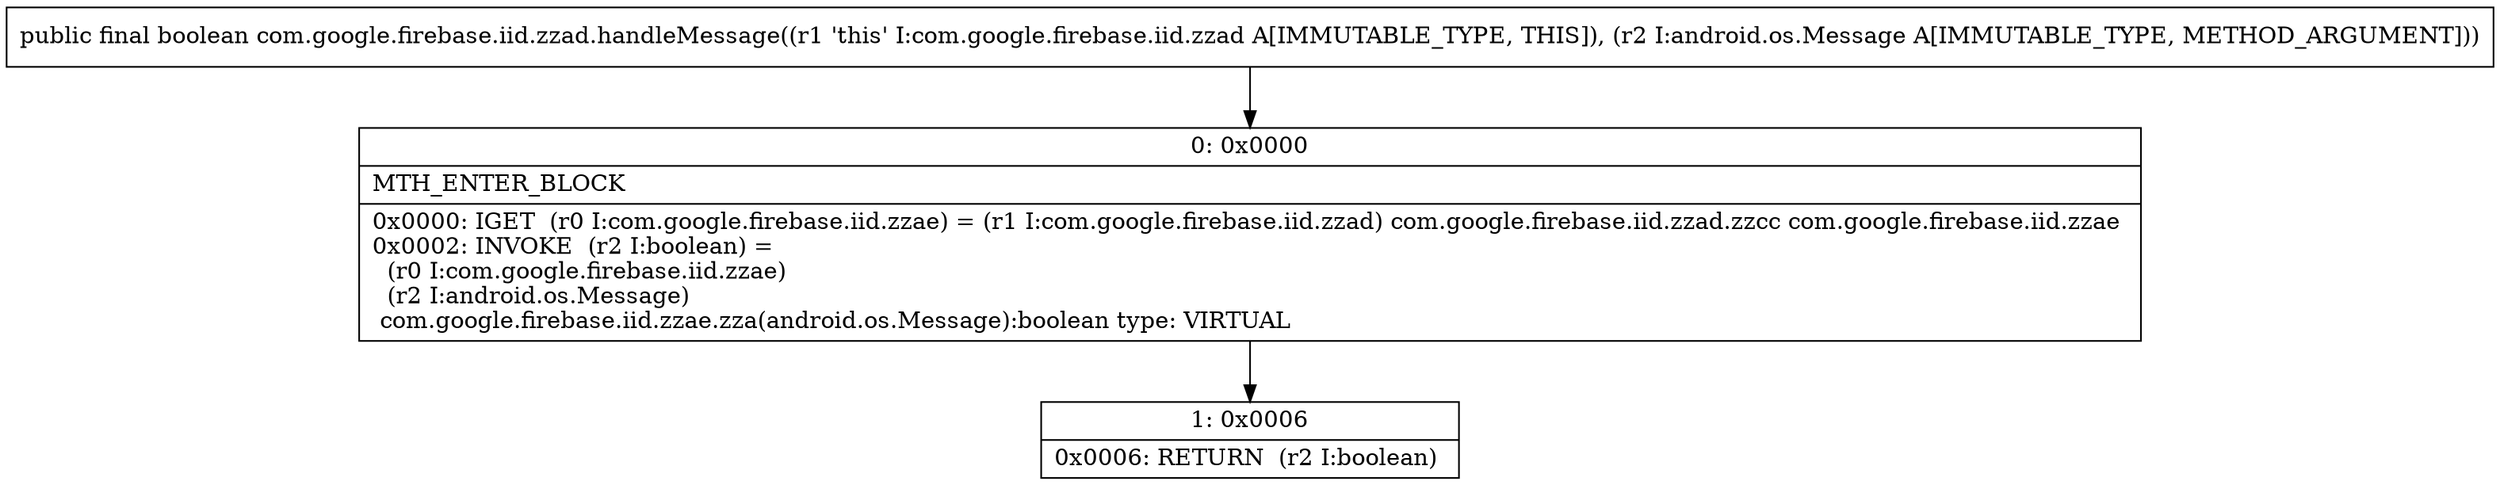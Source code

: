 digraph "CFG forcom.google.firebase.iid.zzad.handleMessage(Landroid\/os\/Message;)Z" {
Node_0 [shape=record,label="{0\:\ 0x0000|MTH_ENTER_BLOCK\l|0x0000: IGET  (r0 I:com.google.firebase.iid.zzae) = (r1 I:com.google.firebase.iid.zzad) com.google.firebase.iid.zzad.zzcc com.google.firebase.iid.zzae \l0x0002: INVOKE  (r2 I:boolean) = \l  (r0 I:com.google.firebase.iid.zzae)\l  (r2 I:android.os.Message)\l com.google.firebase.iid.zzae.zza(android.os.Message):boolean type: VIRTUAL \l}"];
Node_1 [shape=record,label="{1\:\ 0x0006|0x0006: RETURN  (r2 I:boolean) \l}"];
MethodNode[shape=record,label="{public final boolean com.google.firebase.iid.zzad.handleMessage((r1 'this' I:com.google.firebase.iid.zzad A[IMMUTABLE_TYPE, THIS]), (r2 I:android.os.Message A[IMMUTABLE_TYPE, METHOD_ARGUMENT])) }"];
MethodNode -> Node_0;
Node_0 -> Node_1;
}

